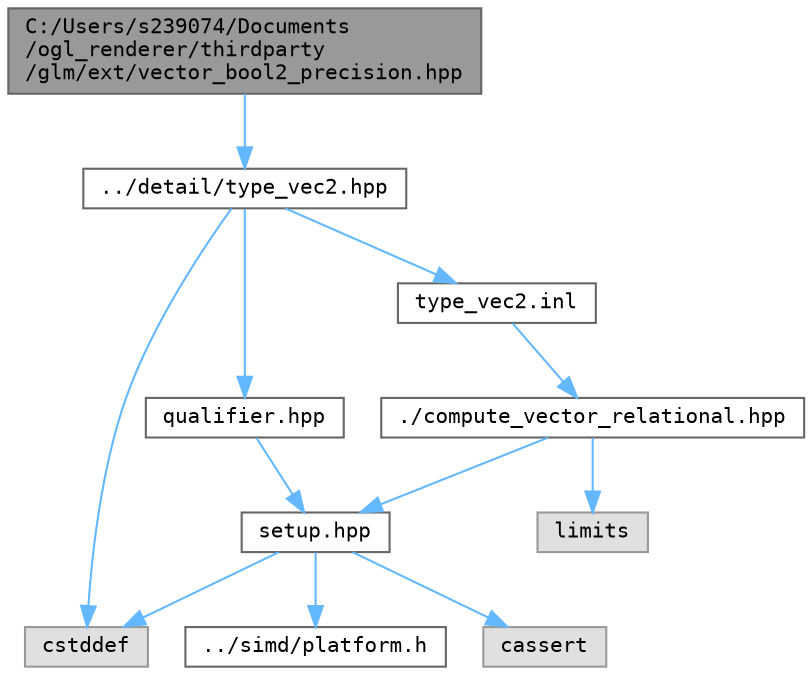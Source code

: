 digraph "C:/Users/s239074/Documents/ogl_renderer/thirdparty/glm/ext/vector_bool2_precision.hpp"
{
 // LATEX_PDF_SIZE
  bgcolor="transparent";
  edge [fontname=Terminal,fontsize=10,labelfontname=Helvetica,labelfontsize=10];
  node [fontname=Terminal,fontsize=10,shape=box,height=0.2,width=0.4];
  Node1 [label="C:/Users/s239074/Documents\l/ogl_renderer/thirdparty\l/glm/ext/vector_bool2_precision.hpp",height=0.2,width=0.4,color="gray40", fillcolor="grey60", style="filled", fontcolor="black",tooltip=" "];
  Node1 -> Node2 [color="steelblue1",style="solid"];
  Node2 [label="../detail/type_vec2.hpp",height=0.2,width=0.4,color="grey40", fillcolor="white", style="filled",URL="$type__vec2_8hpp.html",tooltip=" "];
  Node2 -> Node3 [color="steelblue1",style="solid"];
  Node3 [label="qualifier.hpp",height=0.2,width=0.4,color="grey40", fillcolor="white", style="filled",URL="$qualifier_8hpp.html",tooltip=" "];
  Node3 -> Node4 [color="steelblue1",style="solid"];
  Node4 [label="setup.hpp",height=0.2,width=0.4,color="grey40", fillcolor="white", style="filled",URL="$setup_8hpp.html",tooltip=" "];
  Node4 -> Node5 [color="steelblue1",style="solid"];
  Node5 [label="cassert",height=0.2,width=0.4,color="grey60", fillcolor="#E0E0E0", style="filled",tooltip=" "];
  Node4 -> Node6 [color="steelblue1",style="solid"];
  Node6 [label="cstddef",height=0.2,width=0.4,color="grey60", fillcolor="#E0E0E0", style="filled",tooltip=" "];
  Node4 -> Node7 [color="steelblue1",style="solid"];
  Node7 [label="../simd/platform.h",height=0.2,width=0.4,color="grey40", fillcolor="white", style="filled",URL="$platform_8h.html",tooltip=" "];
  Node2 -> Node6 [color="steelblue1",style="solid"];
  Node2 -> Node8 [color="steelblue1",style="solid"];
  Node8 [label="type_vec2.inl",height=0.2,width=0.4,color="grey40", fillcolor="white", style="filled",URL="$type__vec2_8inl.html",tooltip=" "];
  Node8 -> Node9 [color="steelblue1",style="solid"];
  Node9 [label="./compute_vector_relational.hpp",height=0.2,width=0.4,color="grey40", fillcolor="white", style="filled",URL="$compute__vector__relational_8hpp.html",tooltip=" "];
  Node9 -> Node4 [color="steelblue1",style="solid"];
  Node9 -> Node10 [color="steelblue1",style="solid"];
  Node10 [label="limits",height=0.2,width=0.4,color="grey60", fillcolor="#E0E0E0", style="filled",tooltip=" "];
}
